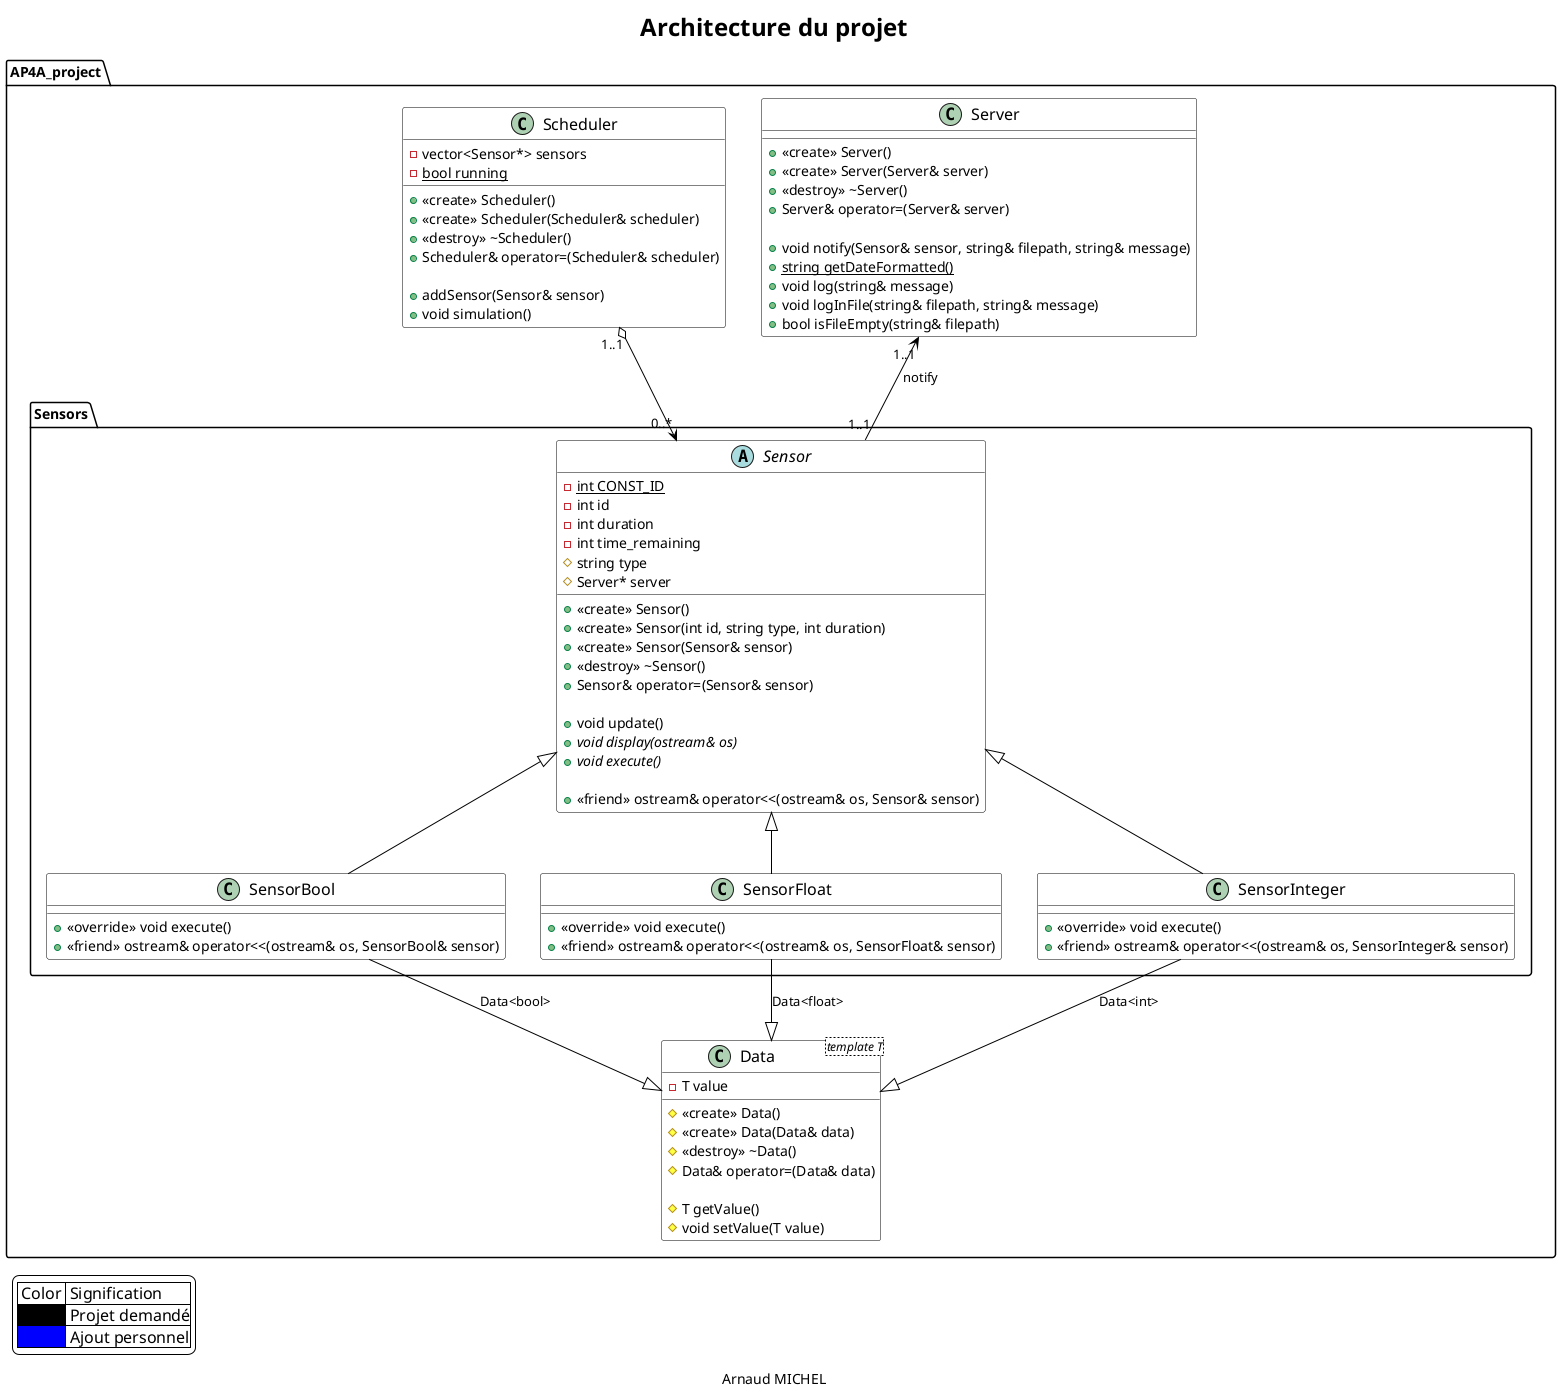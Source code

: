 @startuml

skinparam title {
    FontSize 24
}

skinparam class {
    BackgroundColor White
    ArrowColor Black
    BorderColor Black
    FontColor Black
    FontSize 16
}

skinparam legend {
    BackgroundColor White
    ArrowColor Black
    BorderColor Black
    FontColor Black
    FontSize 16
}

title Architecture du projet

package AP4A_project{
    class Server{
        + <<create>> Server()
        + <<create>> Server(Server& server)
        + <<destroy>> ~Server()
        + Server& operator=(Server& server)

        + void notify(Sensor& sensor, string& filepath, string& message)
        + {static} string getDateFormatted()
        + void log(string& message)
        + void logInFile(string& filepath, string& message)
        + bool isFileEmpty(string& filepath)
    }

    class Scheduler{
        - vector<Sensor*> sensors
        - {static} bool running

        + <<create>> Scheduler()
        + <<create>> Scheduler(Scheduler& scheduler)
        + <<destroy>> ~Scheduler()
        + Scheduler& operator=(Scheduler& scheduler)

        + addSensor(Sensor& sensor)
        + void simulation()
    }

    package Sensors{
        abstract class Sensor{
            - {static} int CONST_ID
            - int id
            - int duration
            - int time_remaining
            # string type
            # Server* server


            + <<create>> Sensor()
            + <<create>> Sensor(int id, string type, int duration)
            + <<create>> Sensor(Sensor& sensor)
            + <<destroy>> ~Sensor()
            + Sensor& operator=(Sensor& sensor)

            + void update()
            + {abstract} void display(ostream& os)
            + {abstract} void execute()

            + <<friend>> ostream& operator<<(ostream& os, Sensor& sensor)
        }

        Server "1..1" <-- "1..1" Sensor: notify

        class SensorBool{
            + <<override>> void execute()
            + <<friend>> ostream& operator<<(ostream& os, SensorBool& sensor)
        }

        class SensorFloat{
            + <<override>> void execute()
            + <<friend>> ostream& operator<<(ostream& os, SensorFloat& sensor)
        }

        class SensorInteger{
            + <<override>> void execute()
            + <<friend>> ostream& operator<<(ostream& os, SensorInteger& sensor)
        }

        Sensor <|-- SensorBool
        Sensor <|-- SensorFloat
        Sensor <|-- SensorInteger

        Scheduler "1..1" o--> "0..*" Sensor
    }

    class Data<template T>{
        - T value

        # <<create>> Data()
        # <<create>> Data(Data& data)
        # <<destroy>> ~Data()
        # Data& operator=(Data& data)

        # T getValue()
        # void setValue(T value)
    }

    SensorBool --|> Data: Data<bool>
    SensorFloat --|> Data: Data<float>
    SensorInteger --|> Data: Data<int>
}

legend left
    | Color | Signification|
    |<#000000>| Projet demandé|
    |<#0000FF>| Ajout personnel|
endlegend

caption Arnaud MICHEL

@enduml

taztat ---[#blue]---> Arnaud